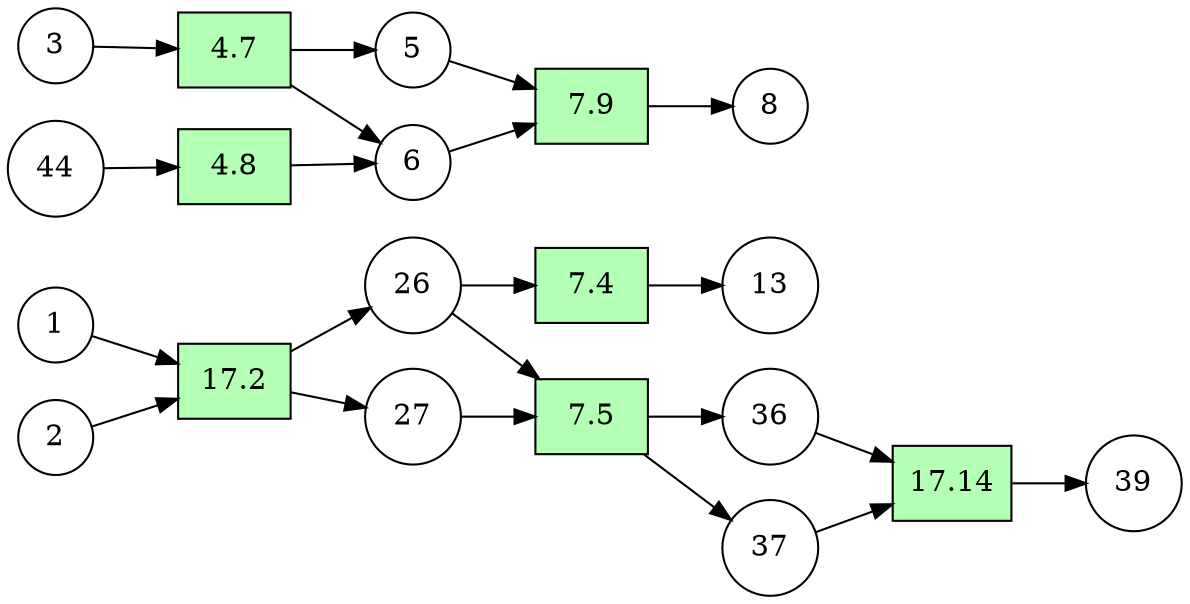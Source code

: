 digraph "G" {
    compound=true;
    forcelabels=true;
    rankdir=LR;
    node [fillcolor=white, shape=circle, style=filled];
    1 [weight=99];
    2 [weight=99];
    3 [weight=99];
    5 [weight=99];
    6 [weight=99];
    8 [weight=99];
    13 [weight=99];
    26 [weight=99];
    27 [weight=99];
    36 [weight=99];
    37 [weight=99];
    39 [weight=99];
    44 [weight=99];
    node [style=filled fillcolor="#b3ffb3",shape=box]
    "7.9";
    "7.4";
    "7.5";
    "4.7";
    "4.8";
    "17.2";
    "17.14";
    1 -> "17.2"  [key=0];
    2 -> "17.2"  [key=0];
    3 -> "4.7"  [key=0];
    5 -> "7.9"  [key=0];
    6 -> "7.9"  [key=0];
    // 13 -> "17.3"  [key=0];
    26 -> "7.4"  [key=0];
    26 -> "7.5"  [key=0];
    27 -> "7.5"  [key=0];
    36 -> "17.14"  [key=0];
    37 -> "17.14"  [key=0];
    44 -> "4.8"  [key=0];
    "7.9" -> 8  [key=0];
    "7.4" -> 13  [key=0];
    "7.5" -> 36  [key=0];
    "7.5" -> 37  [key=0];
    "4.7" -> 5  [key=0];
    "4.7" -> 6  [key=0];
    "4.8" -> 6  [key=0];
    "17.2" -> 26  [key=0];
    "17.2" -> 27  [key=0];
    "17.14" -> 39  [key=0];
}
